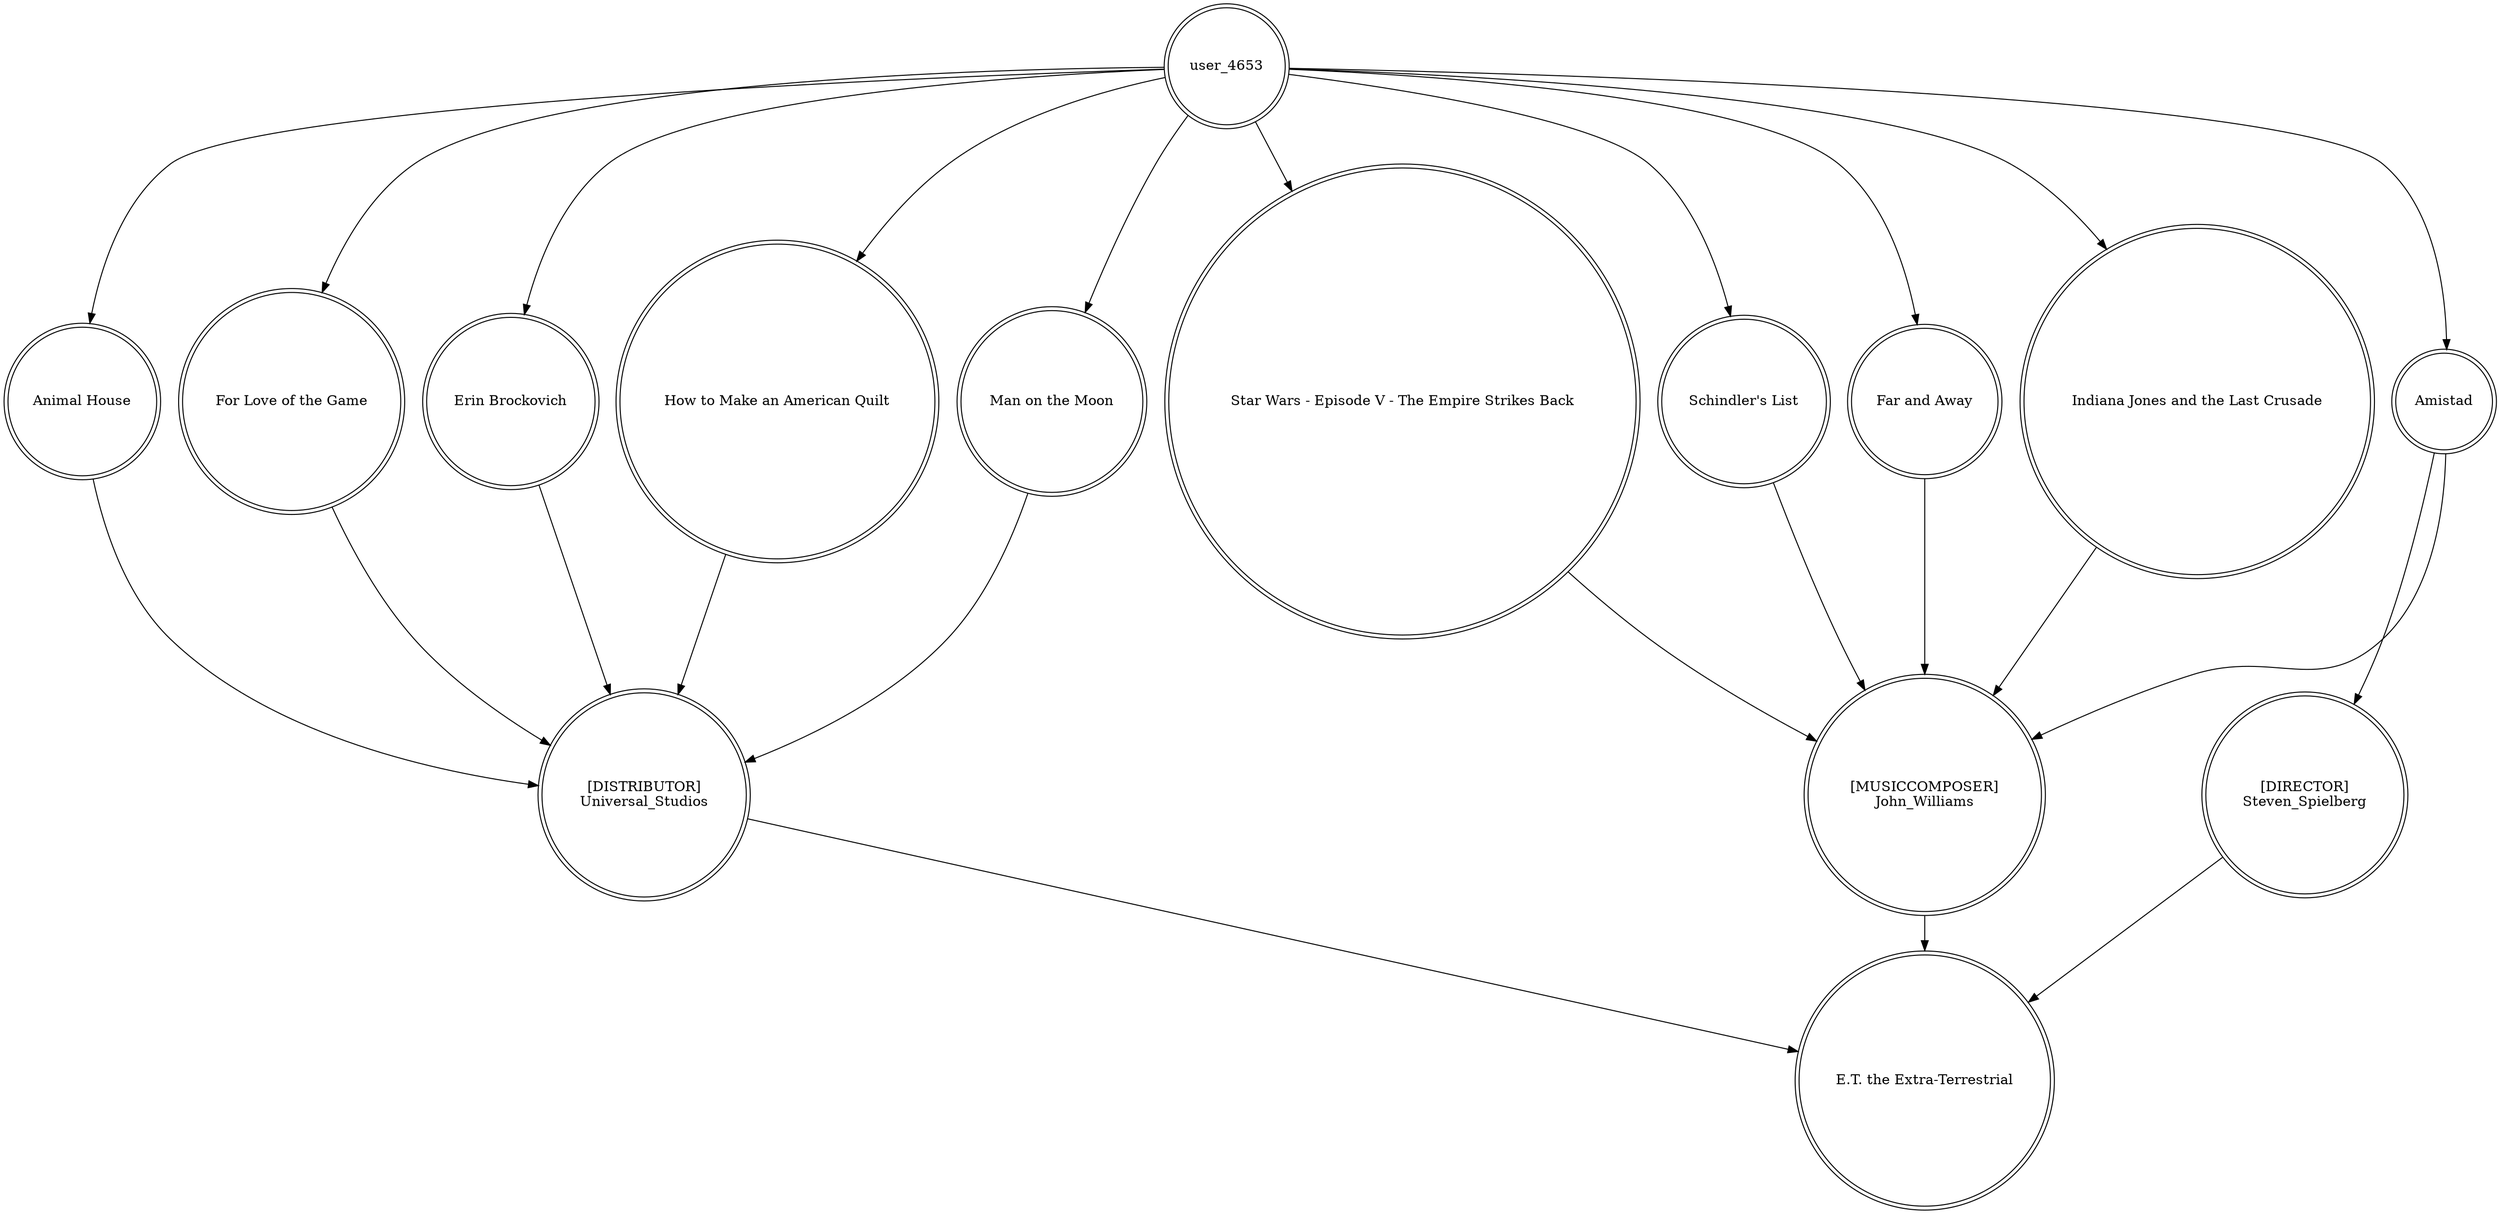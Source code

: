 digraph finite_state_machine {
	node [shape=doublecircle]
	"[DIRECTOR]
Steven_Spielberg" -> "E.T. the Extra-Terrestrial"
	"Star Wars - Episode V - The Empire Strikes Back" -> "[MUSICCOMPOSER]
John_Williams"
	"Animal House" -> "[DISTRIBUTOR]
Universal_Studios"
	"For Love of the Game" -> "[DISTRIBUTOR]
Universal_Studios"
	"Erin Brockovich" -> "[DISTRIBUTOR]
Universal_Studios"
	user_4653 -> "For Love of the Game"
	user_4653 -> Amistad
	Amistad -> "[MUSICCOMPOSER]
John_Williams"
	user_4653 -> "Schindler's List"
	"[MUSICCOMPOSER]
John_Williams" -> "E.T. the Extra-Terrestrial"
	"How to Make an American Quilt" -> "[DISTRIBUTOR]
Universal_Studios"
	user_4653 -> "How to Make an American Quilt"
	user_4653 -> "Man on the Moon"
	"Far and Away" -> "[MUSICCOMPOSER]
John_Williams"
	Amistad -> "[DIRECTOR]
Steven_Spielberg"
	user_4653 -> "Star Wars - Episode V - The Empire Strikes Back"
	user_4653 -> "Indiana Jones and the Last Crusade"
	user_4653 -> "Animal House"
	"Man on the Moon" -> "[DISTRIBUTOR]
Universal_Studios"
	"Schindler's List" -> "[MUSICCOMPOSER]
John_Williams"
	"[DISTRIBUTOR]
Universal_Studios" -> "E.T. the Extra-Terrestrial"
	"Indiana Jones and the Last Crusade" -> "[MUSICCOMPOSER]
John_Williams"
	user_4653 -> "Erin Brockovich"
	user_4653 -> "Far and Away"
}
